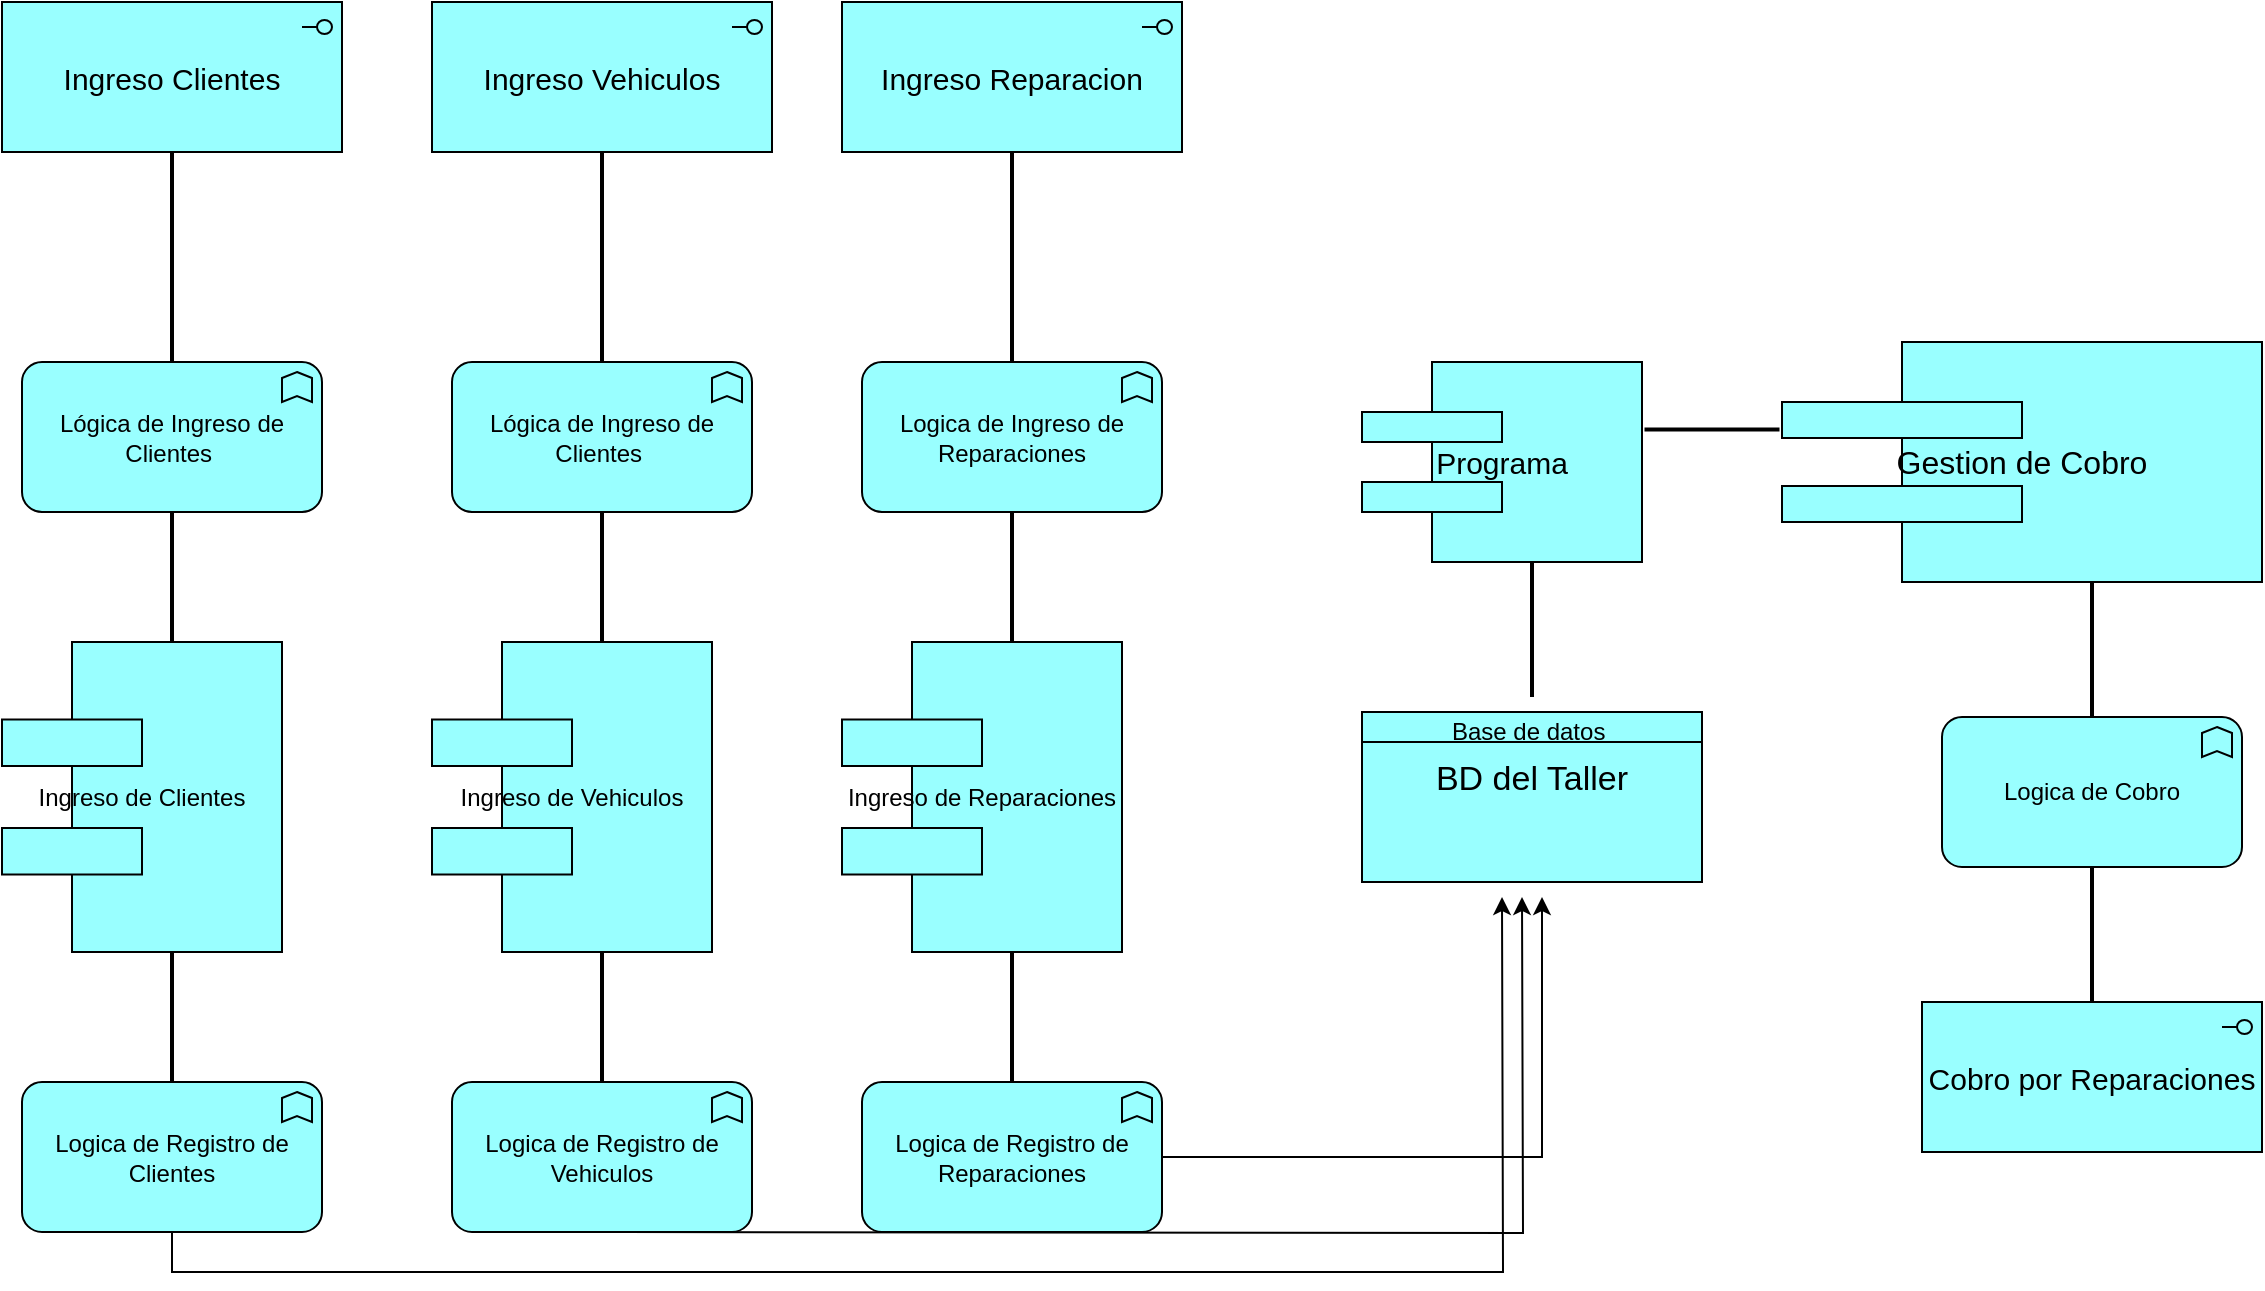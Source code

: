 <mxfile version="22.1.3" type="github">
  <diagram name="Page-1" id="5f0bae14-7c28-e335-631c-24af17079c00">
    <mxGraphModel dx="1195" dy="658" grid="1" gridSize="10" guides="1" tooltips="1" connect="1" arrows="1" fold="1" page="1" pageScale="1" pageWidth="1169" pageHeight="827" background="none" math="0" shadow="0">
      <root>
        <mxCell id="0" />
        <mxCell id="1" parent="0" />
        <mxCell id="sHz6E42yQPUQGKfIRvUd-1" value="&lt;font style=&quot;font-size: 15px;&quot;&gt;Ingreso Clientes&lt;/font&gt;" style="html=1;outlineConnect=0;whiteSpace=wrap;fillColor=#99ffff;shape=mxgraph.archimate3.application;appType=interface;archiType=square;" vertex="1" parent="1">
          <mxGeometry x="200" y="80" width="170" height="75" as="geometry" />
        </mxCell>
        <mxCell id="sHz6E42yQPUQGKfIRvUd-2" value="Lógica de Ingreso de Clientes&amp;nbsp;" style="html=1;outlineConnect=0;whiteSpace=wrap;fillColor=#99ffff;shape=mxgraph.archimate3.application;appType=func;archiType=rounded;" vertex="1" parent="1">
          <mxGeometry x="210" y="260" width="150" height="75" as="geometry" />
        </mxCell>
        <mxCell id="sHz6E42yQPUQGKfIRvUd-4" value="" style="line;strokeWidth=2;direction=south;html=1;" vertex="1" parent="1">
          <mxGeometry x="280" y="155" width="10" height="105" as="geometry" />
        </mxCell>
        <mxCell id="sHz6E42yQPUQGKfIRvUd-5" value="Ingreso de Clientes" style="html=1;outlineConnect=0;whiteSpace=wrap;fillColor=#99ffff;shape=mxgraph.archimate3.component;align=center;" vertex="1" parent="1">
          <mxGeometry x="200" y="400" width="140" height="155" as="geometry" />
        </mxCell>
        <mxCell id="sHz6E42yQPUQGKfIRvUd-6" value="" style="line;strokeWidth=2;direction=south;html=1;" vertex="1" parent="1">
          <mxGeometry x="280" y="335" width="10" height="65" as="geometry" />
        </mxCell>
        <mxCell id="sHz6E42yQPUQGKfIRvUd-29" style="edgeStyle=orthogonalEdgeStyle;rounded=0;orthogonalLoop=1;jettySize=auto;html=1;exitX=0.5;exitY=1;exitDx=0;exitDy=0;exitPerimeter=0;" edge="1" parent="1" source="sHz6E42yQPUQGKfIRvUd-8">
          <mxGeometry relative="1" as="geometry">
            <mxPoint x="950" y="527.5" as="targetPoint" />
          </mxGeometry>
        </mxCell>
        <mxCell id="sHz6E42yQPUQGKfIRvUd-8" value="Logica de Registro de Clientes" style="html=1;outlineConnect=0;whiteSpace=wrap;fillColor=#99ffff;shape=mxgraph.archimate3.application;appType=func;archiType=rounded;" vertex="1" parent="1">
          <mxGeometry x="210" y="620" width="150" height="75" as="geometry" />
        </mxCell>
        <mxCell id="sHz6E42yQPUQGKfIRvUd-9" value="" style="line;strokeWidth=2;direction=south;html=1;rotation=-180;" vertex="1" parent="1">
          <mxGeometry x="280" y="555" width="10" height="65" as="geometry" />
        </mxCell>
        <mxCell id="sHz6E42yQPUQGKfIRvUd-12" value="&lt;font style=&quot;font-size: 15px;&quot;&gt;Ingreso Vehiculos&lt;/font&gt;" style="html=1;outlineConnect=0;whiteSpace=wrap;fillColor=#99ffff;shape=mxgraph.archimate3.application;appType=interface;archiType=square;" vertex="1" parent="1">
          <mxGeometry x="415" y="80" width="170" height="75" as="geometry" />
        </mxCell>
        <mxCell id="sHz6E42yQPUQGKfIRvUd-13" value="Lógica de Ingreso de Clientes&amp;nbsp;" style="html=1;outlineConnect=0;whiteSpace=wrap;fillColor=#99ffff;shape=mxgraph.archimate3.application;appType=func;archiType=rounded;" vertex="1" parent="1">
          <mxGeometry x="425" y="260" width="150" height="75" as="geometry" />
        </mxCell>
        <mxCell id="sHz6E42yQPUQGKfIRvUd-14" value="" style="line;strokeWidth=2;direction=south;html=1;" vertex="1" parent="1">
          <mxGeometry x="495" y="155" width="10" height="105" as="geometry" />
        </mxCell>
        <mxCell id="sHz6E42yQPUQGKfIRvUd-16" value="Ingreso de Vehiculos" style="html=1;outlineConnect=0;whiteSpace=wrap;fillColor=#99ffff;shape=mxgraph.archimate3.component;align=center;" vertex="1" parent="1">
          <mxGeometry x="415" y="400" width="140" height="155" as="geometry" />
        </mxCell>
        <mxCell id="sHz6E42yQPUQGKfIRvUd-17" value="" style="line;strokeWidth=2;direction=south;html=1;" vertex="1" parent="1">
          <mxGeometry x="495" y="335" width="10" height="65" as="geometry" />
        </mxCell>
        <mxCell id="sHz6E42yQPUQGKfIRvUd-18" value="" style="line;strokeWidth=2;direction=south;html=1;rotation=-180;" vertex="1" parent="1">
          <mxGeometry x="495" y="555" width="10" height="65" as="geometry" />
        </mxCell>
        <mxCell id="sHz6E42yQPUQGKfIRvUd-30" style="edgeStyle=orthogonalEdgeStyle;rounded=0;orthogonalLoop=1;jettySize=auto;html=1;exitX=0.5;exitY=1;exitDx=0;exitDy=0;exitPerimeter=0;" edge="1" parent="1">
          <mxGeometry relative="1" as="geometry">
            <mxPoint x="960" y="527.5" as="targetPoint" />
            <mxPoint x="510" y="695" as="sourcePoint" />
          </mxGeometry>
        </mxCell>
        <mxCell id="sHz6E42yQPUQGKfIRvUd-19" value="Logica de Registro de Vehiculos" style="html=1;outlineConnect=0;whiteSpace=wrap;fillColor=#99ffff;shape=mxgraph.archimate3.application;appType=func;archiType=rounded;" vertex="1" parent="1">
          <mxGeometry x="425" y="620" width="150" height="75" as="geometry" />
        </mxCell>
        <mxCell id="sHz6E42yQPUQGKfIRvUd-20" value="&lt;font style=&quot;font-size: 15px;&quot;&gt;Ingreso Reparacion&lt;/font&gt;" style="html=1;outlineConnect=0;whiteSpace=wrap;fillColor=#99ffff;shape=mxgraph.archimate3.application;appType=interface;archiType=square;" vertex="1" parent="1">
          <mxGeometry x="620" y="80" width="170" height="75" as="geometry" />
        </mxCell>
        <mxCell id="sHz6E42yQPUQGKfIRvUd-21" value="Logica de Ingreso de Reparaciones" style="html=1;outlineConnect=0;whiteSpace=wrap;fillColor=#99ffff;shape=mxgraph.archimate3.application;appType=func;archiType=rounded;" vertex="1" parent="1">
          <mxGeometry x="630" y="260" width="150" height="75" as="geometry" />
        </mxCell>
        <mxCell id="sHz6E42yQPUQGKfIRvUd-22" value="" style="line;strokeWidth=2;direction=south;html=1;" vertex="1" parent="1">
          <mxGeometry x="700" y="155" width="10" height="105" as="geometry" />
        </mxCell>
        <mxCell id="sHz6E42yQPUQGKfIRvUd-23" value="Ingreso de Reparaciones" style="html=1;outlineConnect=0;whiteSpace=wrap;fillColor=#99ffff;shape=mxgraph.archimate3.component;align=center;" vertex="1" parent="1">
          <mxGeometry x="620" y="400" width="140" height="155" as="geometry" />
        </mxCell>
        <mxCell id="sHz6E42yQPUQGKfIRvUd-24" value="" style="line;strokeWidth=2;direction=south;html=1;" vertex="1" parent="1">
          <mxGeometry x="700" y="335" width="10" height="65" as="geometry" />
        </mxCell>
        <mxCell id="sHz6E42yQPUQGKfIRvUd-25" value="" style="line;strokeWidth=2;direction=south;html=1;rotation=-180;" vertex="1" parent="1">
          <mxGeometry x="700" y="555" width="10" height="65" as="geometry" />
        </mxCell>
        <mxCell id="sHz6E42yQPUQGKfIRvUd-31" style="edgeStyle=orthogonalEdgeStyle;rounded=0;orthogonalLoop=1;jettySize=auto;html=1;" edge="1" parent="1" source="sHz6E42yQPUQGKfIRvUd-26">
          <mxGeometry relative="1" as="geometry">
            <mxPoint x="970" y="527.5" as="targetPoint" />
            <Array as="points">
              <mxPoint x="970" y="658" />
            </Array>
          </mxGeometry>
        </mxCell>
        <mxCell id="sHz6E42yQPUQGKfIRvUd-26" value="Logica de Registro de Reparaciones" style="html=1;outlineConnect=0;whiteSpace=wrap;fillColor=#99ffff;shape=mxgraph.archimate3.application;appType=func;archiType=rounded;" vertex="1" parent="1">
          <mxGeometry x="630" y="620" width="150" height="75" as="geometry" />
        </mxCell>
        <mxCell id="sHz6E42yQPUQGKfIRvUd-32" value="&lt;font style=&quot;font-size: 15px;&quot;&gt;Programa&lt;/font&gt;" style="html=1;outlineConnect=0;whiteSpace=wrap;fillColor=#99ffff;shape=mxgraph.archimate3.component;" vertex="1" parent="1">
          <mxGeometry x="880" y="260" width="140" height="100" as="geometry" />
        </mxCell>
        <mxCell id="sHz6E42yQPUQGKfIRvUd-33" value="" style="line;strokeWidth=2;direction=south;html=1;" vertex="1" parent="1">
          <mxGeometry x="960" y="360" width="10" height="67.5" as="geometry" />
        </mxCell>
        <mxCell id="sHz6E42yQPUQGKfIRvUd-34" value="&lt;div style=&quot;&quot;&gt;&lt;span style=&quot;font-size: 16px; background-color: initial;&quot;&gt;Gestion de Cobro&lt;/span&gt;&lt;/div&gt;" style="html=1;outlineConnect=0;whiteSpace=wrap;fillColor=#99ffff;shape=mxgraph.archimate3.component;align=center;" vertex="1" parent="1">
          <mxGeometry x="1090" y="250" width="240" height="120" as="geometry" />
        </mxCell>
        <mxCell id="sHz6E42yQPUQGKfIRvUd-35" value="" style="line;strokeWidth=2;direction=south;html=1;rotation=90;" vertex="1" parent="1">
          <mxGeometry x="1050" y="260" width="10" height="67.5" as="geometry" />
        </mxCell>
        <mxCell id="sHz6E42yQPUQGKfIRvUd-36" value="&lt;table cellpadding=&quot;0&quot; cellspacing=&quot;0&quot; style=&quot;font-size:1em;width:100%;height:100%;&quot;&gt;&lt;tbody&gt;&lt;tr style=&quot;height:20px;&quot;&gt;&lt;td align=&quot;center&quot;&gt;Base de datos&amp;nbsp;&lt;/td&gt;&lt;/tr&gt;&lt;tr&gt;&lt;td valign=&quot;top&quot; style=&quot;padding:4px;&quot;&gt;&lt;font style=&quot;font-size: 17px;&quot;&gt;BD del Taller&lt;/font&gt;&lt;/td&gt;&lt;/tr&gt;&lt;/tbody&gt;&lt;/table&gt;" style="html=1;outlineConnect=0;whiteSpace=wrap;fillColor=#99ffff;shape=mxgraph.archimate3.businessObject;overflow=fill" vertex="1" parent="1">
          <mxGeometry x="880" y="435" width="170" height="85" as="geometry" />
        </mxCell>
        <mxCell id="sHz6E42yQPUQGKfIRvUd-38" value="&lt;font style=&quot;font-size: 15px;&quot;&gt;Cobro por Reparaciones&lt;/font&gt;" style="html=1;outlineConnect=0;whiteSpace=wrap;fillColor=#99ffff;shape=mxgraph.archimate3.application;appType=interface;archiType=square;" vertex="1" parent="1">
          <mxGeometry x="1160" y="580" width="170" height="75" as="geometry" />
        </mxCell>
        <mxCell id="sHz6E42yQPUQGKfIRvUd-39" value="Logica de Cobro" style="html=1;outlineConnect=0;whiteSpace=wrap;fillColor=#99ffff;shape=mxgraph.archimate3.application;appType=func;archiType=rounded;" vertex="1" parent="1">
          <mxGeometry x="1170" y="437.5" width="150" height="75" as="geometry" />
        </mxCell>
        <mxCell id="sHz6E42yQPUQGKfIRvUd-40" value="" style="line;strokeWidth=2;direction=south;html=1;" vertex="1" parent="1">
          <mxGeometry x="1240" y="512.5" width="10" height="67.5" as="geometry" />
        </mxCell>
        <mxCell id="sHz6E42yQPUQGKfIRvUd-41" value="" style="line;strokeWidth=2;direction=south;html=1;" vertex="1" parent="1">
          <mxGeometry x="1240" y="370" width="10" height="67.5" as="geometry" />
        </mxCell>
      </root>
    </mxGraphModel>
  </diagram>
</mxfile>
